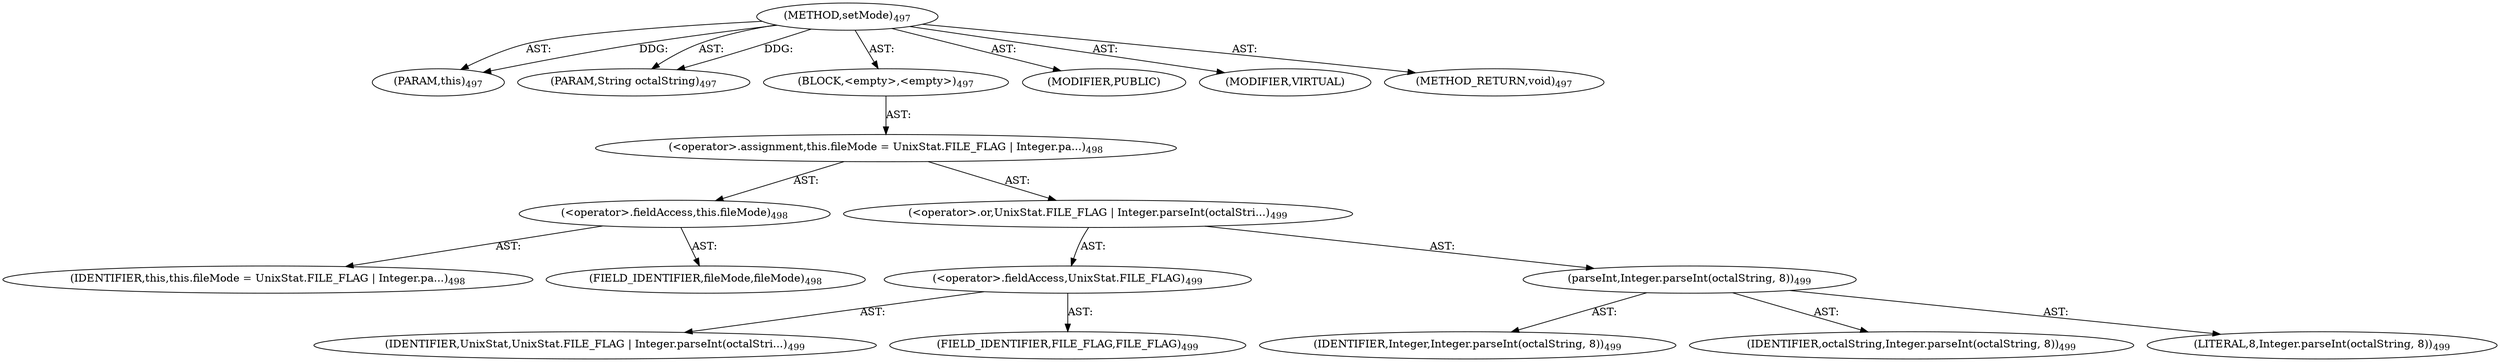 digraph "setMode" {  
"111669149710" [label = <(METHOD,setMode)<SUB>497</SUB>> ]
"115964117003" [label = <(PARAM,this)<SUB>497</SUB>> ]
"115964117036" [label = <(PARAM,String octalString)<SUB>497</SUB>> ]
"25769803850" [label = <(BLOCK,&lt;empty&gt;,&lt;empty&gt;)<SUB>497</SUB>> ]
"30064771467" [label = <(&lt;operator&gt;.assignment,this.fileMode = UnixStat.FILE_FLAG | Integer.pa...)<SUB>498</SUB>> ]
"30064771468" [label = <(&lt;operator&gt;.fieldAccess,this.fileMode)<SUB>498</SUB>> ]
"68719476766" [label = <(IDENTIFIER,this,this.fileMode = UnixStat.FILE_FLAG | Integer.pa...)<SUB>498</SUB>> ]
"55834574938" [label = <(FIELD_IDENTIFIER,fileMode,fileMode)<SUB>498</SUB>> ]
"30064771469" [label = <(&lt;operator&gt;.or,UnixStat.FILE_FLAG | Integer.parseInt(octalStri...)<SUB>499</SUB>> ]
"30064771470" [label = <(&lt;operator&gt;.fieldAccess,UnixStat.FILE_FLAG)<SUB>499</SUB>> ]
"68719477059" [label = <(IDENTIFIER,UnixStat,UnixStat.FILE_FLAG | Integer.parseInt(octalStri...)<SUB>499</SUB>> ]
"55834574939" [label = <(FIELD_IDENTIFIER,FILE_FLAG,FILE_FLAG)<SUB>499</SUB>> ]
"30064771471" [label = <(parseInt,Integer.parseInt(octalString, 8))<SUB>499</SUB>> ]
"68719477060" [label = <(IDENTIFIER,Integer,Integer.parseInt(octalString, 8))<SUB>499</SUB>> ]
"68719477061" [label = <(IDENTIFIER,octalString,Integer.parseInt(octalString, 8))<SUB>499</SUB>> ]
"90194313294" [label = <(LITERAL,8,Integer.parseInt(octalString, 8))<SUB>499</SUB>> ]
"133143986225" [label = <(MODIFIER,PUBLIC)> ]
"133143986226" [label = <(MODIFIER,VIRTUAL)> ]
"128849018894" [label = <(METHOD_RETURN,void)<SUB>497</SUB>> ]
  "111669149710" -> "115964117003"  [ label = "AST: "] 
  "111669149710" -> "115964117036"  [ label = "AST: "] 
  "111669149710" -> "25769803850"  [ label = "AST: "] 
  "111669149710" -> "133143986225"  [ label = "AST: "] 
  "111669149710" -> "133143986226"  [ label = "AST: "] 
  "111669149710" -> "128849018894"  [ label = "AST: "] 
  "25769803850" -> "30064771467"  [ label = "AST: "] 
  "30064771467" -> "30064771468"  [ label = "AST: "] 
  "30064771467" -> "30064771469"  [ label = "AST: "] 
  "30064771468" -> "68719476766"  [ label = "AST: "] 
  "30064771468" -> "55834574938"  [ label = "AST: "] 
  "30064771469" -> "30064771470"  [ label = "AST: "] 
  "30064771469" -> "30064771471"  [ label = "AST: "] 
  "30064771470" -> "68719477059"  [ label = "AST: "] 
  "30064771470" -> "55834574939"  [ label = "AST: "] 
  "30064771471" -> "68719477060"  [ label = "AST: "] 
  "30064771471" -> "68719477061"  [ label = "AST: "] 
  "30064771471" -> "90194313294"  [ label = "AST: "] 
  "111669149710" -> "115964117003"  [ label = "DDG: "] 
  "111669149710" -> "115964117036"  [ label = "DDG: "] 
}
